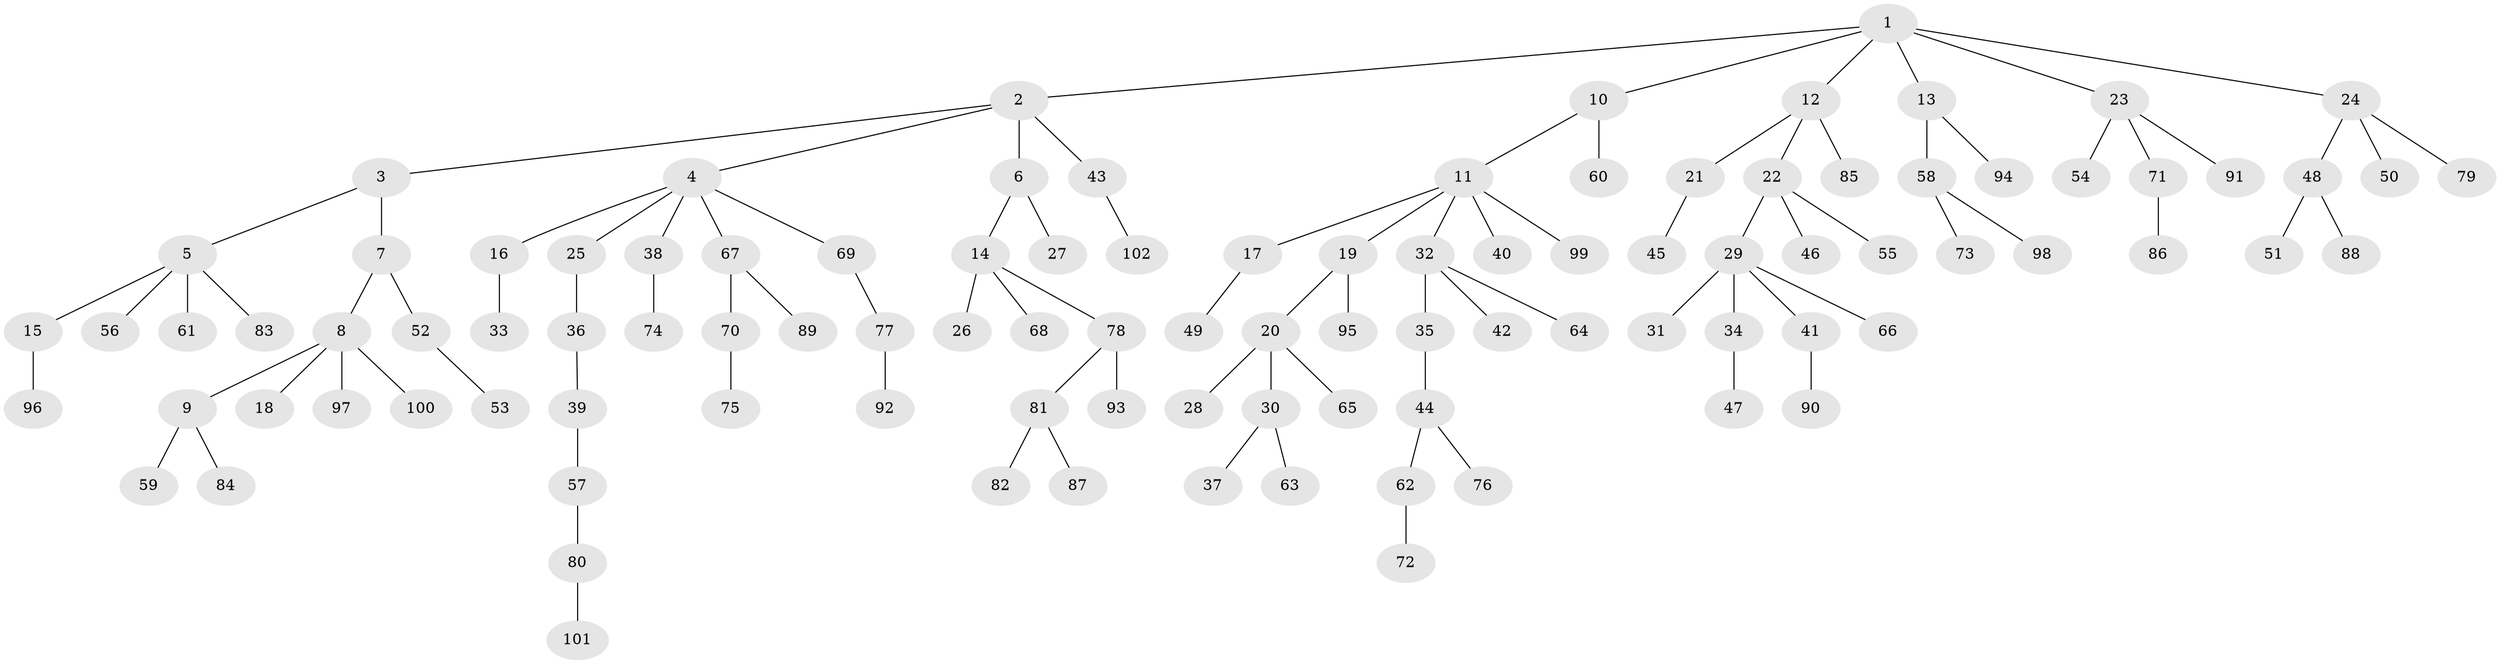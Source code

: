 // coarse degree distribution, {6: 0.03225806451612903, 4: 0.06451612903225806, 2: 0.3870967741935484, 5: 0.03225806451612903, 3: 0.03225806451612903, 1: 0.45161290322580644}
// Generated by graph-tools (version 1.1) at 2025/51/03/04/25 22:51:53]
// undirected, 102 vertices, 101 edges
graph export_dot {
  node [color=gray90,style=filled];
  1;
  2;
  3;
  4;
  5;
  6;
  7;
  8;
  9;
  10;
  11;
  12;
  13;
  14;
  15;
  16;
  17;
  18;
  19;
  20;
  21;
  22;
  23;
  24;
  25;
  26;
  27;
  28;
  29;
  30;
  31;
  32;
  33;
  34;
  35;
  36;
  37;
  38;
  39;
  40;
  41;
  42;
  43;
  44;
  45;
  46;
  47;
  48;
  49;
  50;
  51;
  52;
  53;
  54;
  55;
  56;
  57;
  58;
  59;
  60;
  61;
  62;
  63;
  64;
  65;
  66;
  67;
  68;
  69;
  70;
  71;
  72;
  73;
  74;
  75;
  76;
  77;
  78;
  79;
  80;
  81;
  82;
  83;
  84;
  85;
  86;
  87;
  88;
  89;
  90;
  91;
  92;
  93;
  94;
  95;
  96;
  97;
  98;
  99;
  100;
  101;
  102;
  1 -- 2;
  1 -- 10;
  1 -- 12;
  1 -- 13;
  1 -- 23;
  1 -- 24;
  2 -- 3;
  2 -- 4;
  2 -- 6;
  2 -- 43;
  3 -- 5;
  3 -- 7;
  4 -- 16;
  4 -- 25;
  4 -- 38;
  4 -- 67;
  4 -- 69;
  5 -- 15;
  5 -- 56;
  5 -- 61;
  5 -- 83;
  6 -- 14;
  6 -- 27;
  7 -- 8;
  7 -- 52;
  8 -- 9;
  8 -- 18;
  8 -- 97;
  8 -- 100;
  9 -- 59;
  9 -- 84;
  10 -- 11;
  10 -- 60;
  11 -- 17;
  11 -- 19;
  11 -- 32;
  11 -- 40;
  11 -- 99;
  12 -- 21;
  12 -- 22;
  12 -- 85;
  13 -- 58;
  13 -- 94;
  14 -- 26;
  14 -- 68;
  14 -- 78;
  15 -- 96;
  16 -- 33;
  17 -- 49;
  19 -- 20;
  19 -- 95;
  20 -- 28;
  20 -- 30;
  20 -- 65;
  21 -- 45;
  22 -- 29;
  22 -- 46;
  22 -- 55;
  23 -- 54;
  23 -- 71;
  23 -- 91;
  24 -- 48;
  24 -- 50;
  24 -- 79;
  25 -- 36;
  29 -- 31;
  29 -- 34;
  29 -- 41;
  29 -- 66;
  30 -- 37;
  30 -- 63;
  32 -- 35;
  32 -- 42;
  32 -- 64;
  34 -- 47;
  35 -- 44;
  36 -- 39;
  38 -- 74;
  39 -- 57;
  41 -- 90;
  43 -- 102;
  44 -- 62;
  44 -- 76;
  48 -- 51;
  48 -- 88;
  52 -- 53;
  57 -- 80;
  58 -- 73;
  58 -- 98;
  62 -- 72;
  67 -- 70;
  67 -- 89;
  69 -- 77;
  70 -- 75;
  71 -- 86;
  77 -- 92;
  78 -- 81;
  78 -- 93;
  80 -- 101;
  81 -- 82;
  81 -- 87;
}

